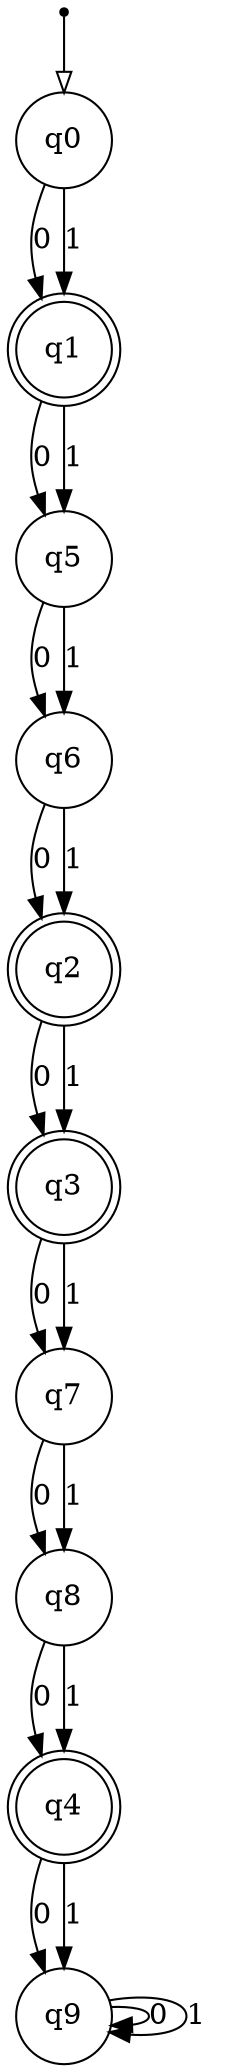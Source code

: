 digraph {
  node [shape=point]; __start;
  node [shape = circle]; q0;
  node [shape = doublecircle]; q1;
  node [shape = doublecircle]; q2;
  node [shape = doublecircle]; q3;
  node [shape = doublecircle]; q4;
  node [shape = circle]; q5;
  node [shape = circle]; q6;
  node [shape = circle]; q7;
  node [shape = circle]; q8;
  node [shape = circle]; q9;

  __start -> q0 [arrowhead = empty];
  q0 -> q1 [label = "0"];
  q0 -> q1 [label = "1"];
  q1 -> q5 [label = "0"];
  q1 -> q5 [label = "1"];
  q2 -> q3 [label = "0"];
  q2 -> q3 [label = "1"];
  q3 -> q7 [label = "0"];
  q3 -> q7 [label = "1"];
  q4 -> q9 [label = "0"];
  q4 -> q9 [label = "1"];
  q5 -> q6 [label = "0"];
  q5 -> q6 [label = "1"];
  q6 -> q2 [label = "0"];
  q6 -> q2 [label = "1"];
  q7 -> q8 [label = "0"];
  q7 -> q8 [label = "1"];
  q8 -> q4 [label = "0"];
  q8 -> q4 [label = "1"];
  q9 -> q9 [label = "0"];
  q9 -> q9 [label = "1"];
}